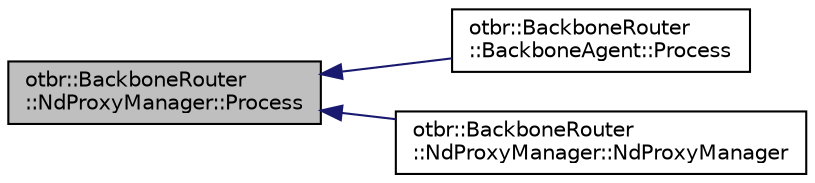 digraph "otbr::BackboneRouter::NdProxyManager::Process"
{
  edge [fontname="Helvetica",fontsize="10",labelfontname="Helvetica",labelfontsize="10"];
  node [fontname="Helvetica",fontsize="10",shape=record];
  rankdir="LR";
  Node33 [label="otbr::BackboneRouter\l::NdProxyManager::Process",height=0.2,width=0.4,color="black", fillcolor="grey75", style="filled", fontcolor="black"];
  Node33 -> Node34 [dir="back",color="midnightblue",fontsize="10",style="solid",fontname="Helvetica"];
  Node34 [label="otbr::BackboneRouter\l::BackboneAgent::Process",height=0.2,width=0.4,color="black", fillcolor="white", style="filled",URL="$da/d5a/classotbr_1_1BackboneRouter_1_1BackboneAgent.html#a929098fffbd0e74ec1471a3d8f80e120",tooltip="This method performs border agent processing. "];
  Node33 -> Node35 [dir="back",color="midnightblue",fontsize="10",style="solid",fontname="Helvetica"];
  Node35 [label="otbr::BackboneRouter\l::NdProxyManager::NdProxyManager",height=0.2,width=0.4,color="black", fillcolor="white", style="filled",URL="$d8/d58/classotbr_1_1BackboneRouter_1_1NdProxyManager.html#a76a903dbbdb43d1af0c0dd234cf97848",tooltip="This constructor initializes a NdProxyManager instance. "];
}
